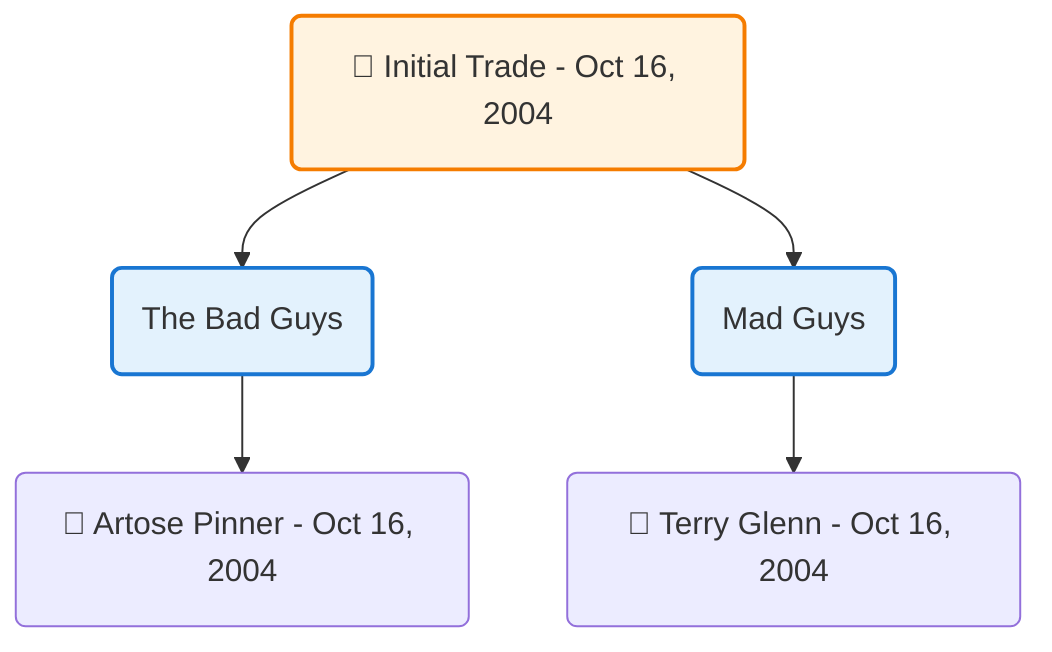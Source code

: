 flowchart TD

    TRADE_MAIN("🔄 Initial Trade - Oct 16, 2004")
    TEAM_1("The Bad Guys")
    TEAM_2("Mad Guys")
    NODE_2368b2c8-10c6-4e13-bfac-02ec3c3c7374("🔄 Artose Pinner - Oct 16, 2004")
    NODE_bdb96176-a09b-4cb9-ab66-57e25d736561("🔄 Terry Glenn - Oct 16, 2004")

    TRADE_MAIN --> TEAM_1
    TRADE_MAIN --> TEAM_2
    TEAM_1 --> NODE_2368b2c8-10c6-4e13-bfac-02ec3c3c7374
    TEAM_2 --> NODE_bdb96176-a09b-4cb9-ab66-57e25d736561

    %% Node styling
    classDef teamNode fill:#e3f2fd,stroke:#1976d2,stroke-width:2px
    classDef tradeNode fill:#fff3e0,stroke:#f57c00,stroke-width:2px
    classDef playerNode fill:#f3e5f5,stroke:#7b1fa2,stroke-width:1px
    classDef nonRootPlayerNode fill:#f5f5f5,stroke:#757575,stroke-width:1px
    classDef endNode fill:#ffebee,stroke:#c62828,stroke-width:2px
    classDef waiverNode fill:#e8f5e8,stroke:#388e3c,stroke-width:2px
    classDef championshipNode fill:#fff9c4,stroke:#f57f17,stroke-width:3px

    class TEAM_1,TEAM_2 teamNode
    class TRADE_MAIN tradeNode